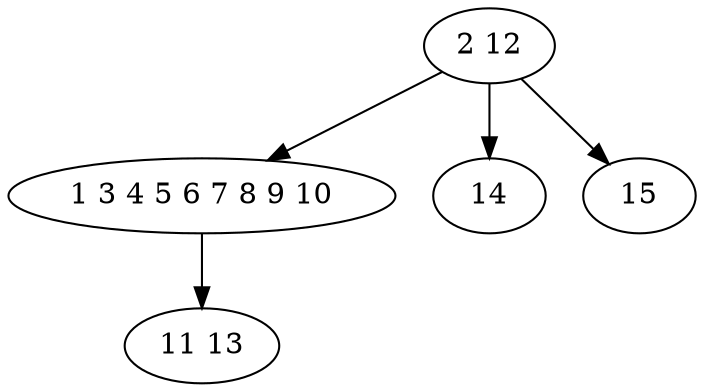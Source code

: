 digraph true_tree {
	"0" -> "1"
	"0" -> "2"
	"0" -> "3"
	"1" -> "4"
	"0" [label="2 12"];
	"1" [label="1 3 4 5 6 7 8 9 10"];
	"2" [label="14"];
	"3" [label="15"];
	"4" [label="11 13"];
}
